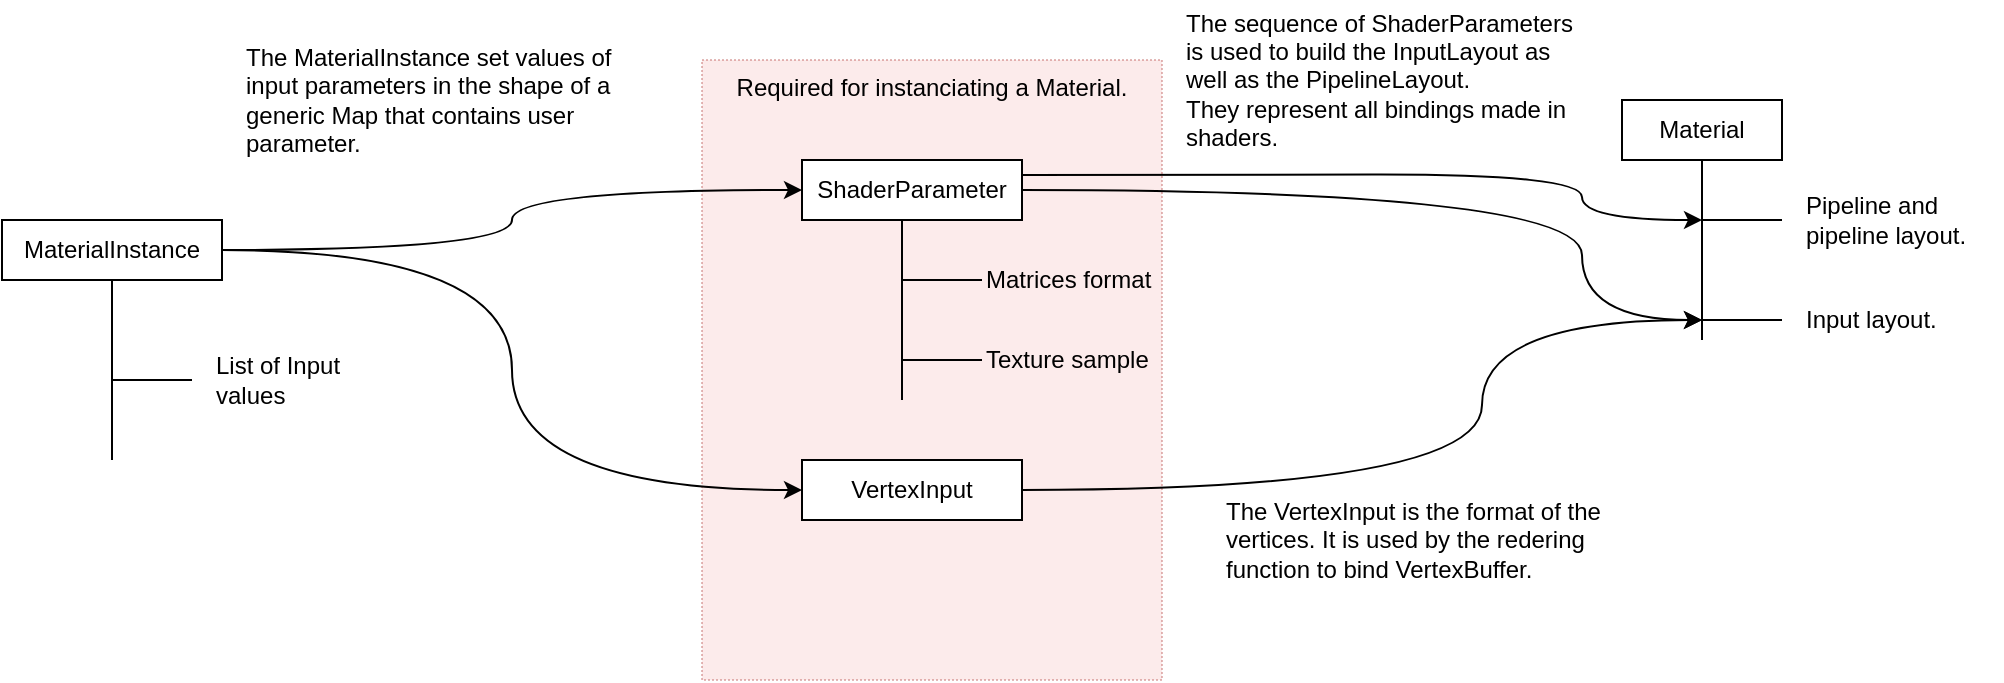 <mxfile version="13.5.0" type="device"><diagram id="SAFAPAQfGKNkJHIhhv1C" name="Page-1"><mxGraphModel dx="1808" dy="574" grid="1" gridSize="10" guides="1" tooltips="1" connect="1" arrows="1" fold="1" page="1" pageScale="1" pageWidth="827" pageHeight="1169" math="0" shadow="0"><root><mxCell id="0"/><mxCell id="1" parent="0"/><mxCell id="clcncn_FsWv7GnQX9-J5-17" value="Required for instanciating a Material." style="rounded=0;whiteSpace=wrap;html=1;labelPosition=center;verticalLabelPosition=middle;align=center;verticalAlign=top;dashed=1;dashPattern=1 1;opacity=40;fillColor=#f8cecc;strokeColor=#b85450;" vertex="1" parent="1"><mxGeometry x="20" y="70" width="230" height="310" as="geometry"/></mxCell><mxCell id="clcncn_FsWv7GnQX9-J5-1" value="Material" style="rounded=0;whiteSpace=wrap;html=1;" vertex="1" parent="1"><mxGeometry x="480" y="90" width="80" height="30" as="geometry"/></mxCell><mxCell id="clcncn_FsWv7GnQX9-J5-2" value="" style="endArrow=none;html=1;entryX=0.5;entryY=1;entryDx=0;entryDy=0;" edge="1" parent="1" target="clcncn_FsWv7GnQX9-J5-1"><mxGeometry width="50" height="50" relative="1" as="geometry"><mxPoint x="520" y="210" as="sourcePoint"/><mxPoint x="530" y="190" as="targetPoint"/></mxGeometry></mxCell><mxCell id="clcncn_FsWv7GnQX9-J5-3" value="" style="endArrow=none;html=1;" edge="1" parent="1"><mxGeometry width="50" height="50" relative="1" as="geometry"><mxPoint x="520" y="150" as="sourcePoint"/><mxPoint x="560" y="150" as="targetPoint"/></mxGeometry></mxCell><mxCell id="clcncn_FsWv7GnQX9-J5-4" value="Pipeline and pipeline layout." style="text;html=1;strokeColor=none;fillColor=none;align=left;verticalAlign=middle;whiteSpace=wrap;rounded=0;" vertex="1" parent="1"><mxGeometry x="570" y="130" width="100" height="40" as="geometry"/></mxCell><mxCell id="clcncn_FsWv7GnQX9-J5-5" value="" style="endArrow=none;html=1;" edge="1" parent="1"><mxGeometry width="50" height="50" relative="1" as="geometry"><mxPoint x="520" y="200" as="sourcePoint"/><mxPoint x="560" y="200" as="targetPoint"/></mxGeometry></mxCell><mxCell id="clcncn_FsWv7GnQX9-J5-6" value="Input layout." style="text;html=1;strokeColor=none;fillColor=none;align=left;verticalAlign=middle;whiteSpace=wrap;rounded=0;" vertex="1" parent="1"><mxGeometry x="570" y="180" width="100" height="40" as="geometry"/></mxCell><mxCell id="clcncn_FsWv7GnQX9-J5-27" style="edgeStyle=orthogonalEdgeStyle;curved=1;rounded=0;orthogonalLoop=1;jettySize=auto;html=1;entryX=0;entryY=0.5;entryDx=0;entryDy=0;" edge="1" parent="1" source="clcncn_FsWv7GnQX9-J5-7" target="clcncn_FsWv7GnQX9-J5-11"><mxGeometry relative="1" as="geometry"><mxPoint x="120" y="180" as="targetPoint"/></mxGeometry></mxCell><mxCell id="clcncn_FsWv7GnQX9-J5-28" style="edgeStyle=orthogonalEdgeStyle;curved=1;rounded=0;orthogonalLoop=1;jettySize=auto;html=1;entryX=0;entryY=0.5;entryDx=0;entryDy=0;" edge="1" parent="1" source="clcncn_FsWv7GnQX9-J5-7" target="clcncn_FsWv7GnQX9-J5-24"><mxGeometry relative="1" as="geometry"/></mxCell><mxCell id="clcncn_FsWv7GnQX9-J5-7" value="MaterialInstance" style="rounded=0;whiteSpace=wrap;html=1;" vertex="1" parent="1"><mxGeometry x="-330" y="150" width="110" height="30" as="geometry"/></mxCell><mxCell id="clcncn_FsWv7GnQX9-J5-8" value="" style="endArrow=none;html=1;entryX=0.5;entryY=1;entryDx=0;entryDy=0;" edge="1" parent="1" target="clcncn_FsWv7GnQX9-J5-7"><mxGeometry width="50" height="50" relative="1" as="geometry"><mxPoint x="-275" y="270" as="sourcePoint"/><mxPoint x="-255" y="200" as="targetPoint"/></mxGeometry></mxCell><mxCell id="clcncn_FsWv7GnQX9-J5-9" value="" style="endArrow=none;html=1;" edge="1" parent="1"><mxGeometry width="50" height="50" relative="1" as="geometry"><mxPoint x="-275" y="230" as="sourcePoint"/><mxPoint x="-235" y="230" as="targetPoint"/></mxGeometry></mxCell><mxCell id="clcncn_FsWv7GnQX9-J5-10" value="List of Input values" style="text;html=1;strokeColor=none;fillColor=none;align=left;verticalAlign=middle;whiteSpace=wrap;rounded=0;" vertex="1" parent="1"><mxGeometry x="-225" y="210" width="100" height="40" as="geometry"/></mxCell><mxCell id="clcncn_FsWv7GnQX9-J5-12" style="edgeStyle=orthogonalEdgeStyle;rounded=0;orthogonalLoop=1;jettySize=auto;html=1;curved=1;exitX=1;exitY=0.25;exitDx=0;exitDy=0;" edge="1" parent="1" source="clcncn_FsWv7GnQX9-J5-11"><mxGeometry relative="1" as="geometry"><mxPoint x="520" y="150" as="targetPoint"/><Array as="points"><mxPoint x="250" y="127"/><mxPoint x="460" y="127"/><mxPoint x="460" y="150"/></Array></mxGeometry></mxCell><mxCell id="clcncn_FsWv7GnQX9-J5-15" style="edgeStyle=orthogonalEdgeStyle;curved=1;rounded=0;orthogonalLoop=1;jettySize=auto;html=1;" edge="1" parent="1" source="clcncn_FsWv7GnQX9-J5-11"><mxGeometry relative="1" as="geometry"><mxPoint x="520" y="200" as="targetPoint"/><Array as="points"><mxPoint x="460" y="135"/><mxPoint x="460" y="200"/></Array></mxGeometry></mxCell><mxCell id="clcncn_FsWv7GnQX9-J5-11" value="ShaderParameter" style="rounded=0;whiteSpace=wrap;html=1;" vertex="1" parent="1"><mxGeometry x="70" y="120" width="110" height="30" as="geometry"/></mxCell><mxCell id="clcncn_FsWv7GnQX9-J5-13" value="The sequence of ShaderParameters is used to build the InputLayout as well as the PipelineLayout.&lt;br&gt;They represent all bindings made in shaders." style="text;html=1;strokeColor=none;fillColor=none;align=left;verticalAlign=middle;whiteSpace=wrap;rounded=0;" vertex="1" parent="1"><mxGeometry x="260" y="40" width="200" height="80" as="geometry"/></mxCell><mxCell id="clcncn_FsWv7GnQX9-J5-19" value="" style="endArrow=none;html=1;entryX=0.5;entryY=1;entryDx=0;entryDy=0;" edge="1" parent="1"><mxGeometry width="50" height="50" relative="1" as="geometry"><mxPoint x="120.0" y="240" as="sourcePoint"/><mxPoint x="120.0" y="150" as="targetPoint"/></mxGeometry></mxCell><mxCell id="clcncn_FsWv7GnQX9-J5-20" value="" style="endArrow=none;html=1;" edge="1" parent="1"><mxGeometry width="50" height="50" relative="1" as="geometry"><mxPoint x="120" y="180" as="sourcePoint"/><mxPoint x="160" y="180" as="targetPoint"/></mxGeometry></mxCell><mxCell id="clcncn_FsWv7GnQX9-J5-21" value="Matrices format" style="text;html=1;strokeColor=none;fillColor=none;align=left;verticalAlign=middle;whiteSpace=wrap;rounded=0;" vertex="1" parent="1"><mxGeometry x="160" y="160" width="100" height="40" as="geometry"/></mxCell><mxCell id="clcncn_FsWv7GnQX9-J5-22" value="" style="endArrow=none;html=1;" edge="1" parent="1"><mxGeometry width="50" height="50" relative="1" as="geometry"><mxPoint x="120" y="220" as="sourcePoint"/><mxPoint x="160" y="220" as="targetPoint"/></mxGeometry></mxCell><mxCell id="clcncn_FsWv7GnQX9-J5-23" value="Texture sample" style="text;html=1;strokeColor=none;fillColor=none;align=left;verticalAlign=middle;whiteSpace=wrap;rounded=0;" vertex="1" parent="1"><mxGeometry x="160" y="200" width="100" height="40" as="geometry"/></mxCell><mxCell id="clcncn_FsWv7GnQX9-J5-25" style="edgeStyle=orthogonalEdgeStyle;curved=1;rounded=0;orthogonalLoop=1;jettySize=auto;html=1;" edge="1" parent="1" source="clcncn_FsWv7GnQX9-J5-24"><mxGeometry relative="1" as="geometry"><mxPoint x="520" y="200" as="targetPoint"/><Array as="points"><mxPoint x="410" y="285"/><mxPoint x="410" y="200"/></Array></mxGeometry></mxCell><mxCell id="clcncn_FsWv7GnQX9-J5-24" value="VertexInput" style="rounded=0;whiteSpace=wrap;html=1;" vertex="1" parent="1"><mxGeometry x="70" y="270" width="110" height="30" as="geometry"/></mxCell><mxCell id="clcncn_FsWv7GnQX9-J5-26" value="The VertexInput is the format of the vertices. It is used by the redering function to bind VertexBuffer." style="text;html=1;strokeColor=none;fillColor=none;align=left;verticalAlign=middle;whiteSpace=wrap;rounded=0;" vertex="1" parent="1"><mxGeometry x="280" y="270" width="200" height="80" as="geometry"/></mxCell><mxCell id="clcncn_FsWv7GnQX9-J5-29" value="The MaterialInstance set values of input parameters in the shape of a generic Map that contains user parameter." style="text;html=1;strokeColor=none;fillColor=none;align=left;verticalAlign=middle;whiteSpace=wrap;rounded=0;" vertex="1" parent="1"><mxGeometry x="-210" y="50" width="200" height="80" as="geometry"/></mxCell></root></mxGraphModel></diagram></mxfile>